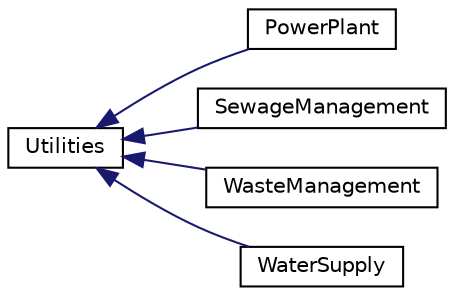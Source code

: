 digraph "Graphical Class Hierarchy"
{
 // LATEX_PDF_SIZE
  edge [fontname="Helvetica",fontsize="10",labelfontname="Helvetica",labelfontsize="10"];
  node [fontname="Helvetica",fontsize="10",shape=record];
  rankdir="LR";
  Node0 [label="Utilities",height=0.2,width=0.4,color="black", fillcolor="white", style="filled",URL="$classUtilities.html",tooltip=" "];
  Node0 -> Node1 [dir="back",color="midnightblue",fontsize="10",style="solid",fontname="Helvetica"];
  Node1 [label="PowerPlant",height=0.2,width=0.4,color="black", fillcolor="white", style="filled",URL="$classPowerPlant.html",tooltip=" "];
  Node0 -> Node2 [dir="back",color="midnightblue",fontsize="10",style="solid",fontname="Helvetica"];
  Node2 [label="SewageManagement",height=0.2,width=0.4,color="black", fillcolor="white", style="filled",URL="$classSewageManagement.html",tooltip=" "];
  Node0 -> Node3 [dir="back",color="midnightblue",fontsize="10",style="solid",fontname="Helvetica"];
  Node3 [label="WasteManagement",height=0.2,width=0.4,color="black", fillcolor="white", style="filled",URL="$classWasteManagement.html",tooltip=" "];
  Node0 -> Node4 [dir="back",color="midnightblue",fontsize="10",style="solid",fontname="Helvetica"];
  Node4 [label="WaterSupply",height=0.2,width=0.4,color="black", fillcolor="white", style="filled",URL="$classWaterSupply.html",tooltip=" "];
}
